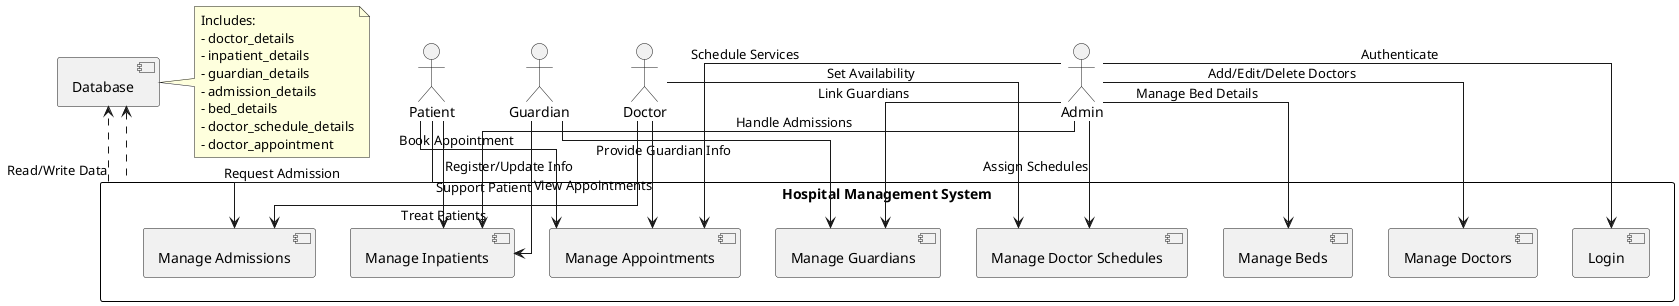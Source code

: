 @startuml
skinparam linetype ortho
skinparam rectangle {
    borderColor black
    backgroundColor white
}

actor Patient
actor Guardian
actor Doctor
actor Admin

rectangle "Hospital Management System" as HMS {
    [Login] as Login
    [Manage Doctors] as ManageDoctors
    [Manage Inpatients] as ManageInpatients
    [Manage Guardians] as ManageGuardians
    [Manage Admissions] as ManageAdmissions
    [Manage Beds] as ManageBeds
    [Manage Doctor Schedules] as ManageDoctorSchedules
    [Manage Appointments] as ManageAppointments
}

Patient --> ManageInpatients : Register/Update Info
Patient --> ManageAdmissions : Request Admission
Patient --> ManageAppointments : Book Appointment

Guardian --> ManageGuardians : Provide Guardian Info
Guardian --> ManageInpatients : Support Patient

Doctor --> ManageDoctorSchedules : Set Availability
Doctor --> ManageAppointments : View Appointments
Doctor --> ManageAdmissions : Treat Patients

Admin --> Login : Authenticate
Admin --> ManageDoctors : Add/Edit/Delete Doctors
Admin --> ManageBeds : Manage Bed Details
Admin --> ManageInpatients : Handle Admissions
Admin --> ManageGuardians : Link Guardians
Admin --> ManageAppointments : Schedule Services
Admin --> ManageDoctorSchedules : Assign Schedules

HMS .> [Database] : Read/Write Data
[Database] <.. HMS

note right of [Database]
  Includes:
  - doctor_details
  - inpatient_details
  - guardian_details
  - admission_details
  - bed_details
  - doctor_schedule_details
  - doctor_appointment
end note

@enduml
